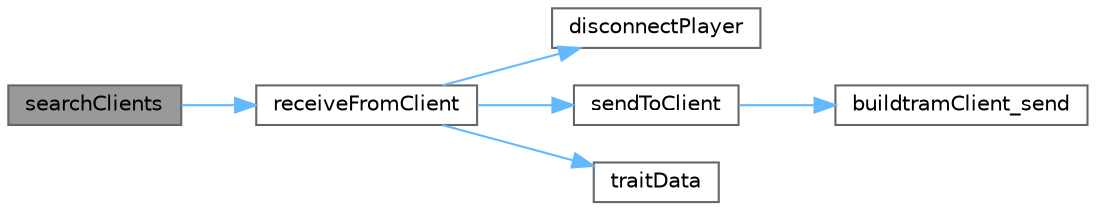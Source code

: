 digraph "searchClients"
{
 // LATEX_PDF_SIZE
  bgcolor="transparent";
  edge [fontname=Helvetica,fontsize=10,labelfontname=Helvetica,labelfontsize=10];
  node [fontname=Helvetica,fontsize=10,shape=box,height=0.2,width=0.4];
  rankdir="LR";
  Node1 [label="searchClients",height=0.2,width=0.4,color="gray40", fillcolor="grey60", style="filled", fontcolor="black",tooltip=" "];
  Node1 -> Node2 [color="steelblue1",style="solid"];
  Node2 [label="receiveFromClient",height=0.2,width=0.4,color="grey40", fillcolor="white", style="filled",URL="$socket_8c.html#a3b61093f2f5316157d1e6d3d05cf5ebc",tooltip=" "];
  Node2 -> Node3 [color="steelblue1",style="solid"];
  Node3 [label="disconnectPlayer",height=0.2,width=0.4,color="grey40", fillcolor="white", style="filled",URL="$socket_8c.html#af93eb740b3e202bdcb05795a2da4ef8c",tooltip=" "];
  Node2 -> Node4 [color="steelblue1",style="solid"];
  Node4 [label="sendToClient",height=0.2,width=0.4,color="grey40", fillcolor="white", style="filled",URL="$socket_8c.html#af8f7aaaf34db2175c7a9c4ab7d3306fc",tooltip=" "];
  Node4 -> Node5 [color="steelblue1",style="solid"];
  Node5 [label="buildtramClient_send",height=0.2,width=0.4,color="grey40", fillcolor="white", style="filled",URL="$socket_8c.html#a3dcd3c30720aba1561c8aa376a2474c5",tooltip=" "];
  Node2 -> Node6 [color="steelblue1",style="solid"];
  Node6 [label="traitData",height=0.2,width=0.4,color="grey40", fillcolor="white", style="filled",URL="$client_8c.html#a5db5e79b1f9efa79675000da17beacfb",tooltip=" "];
}
